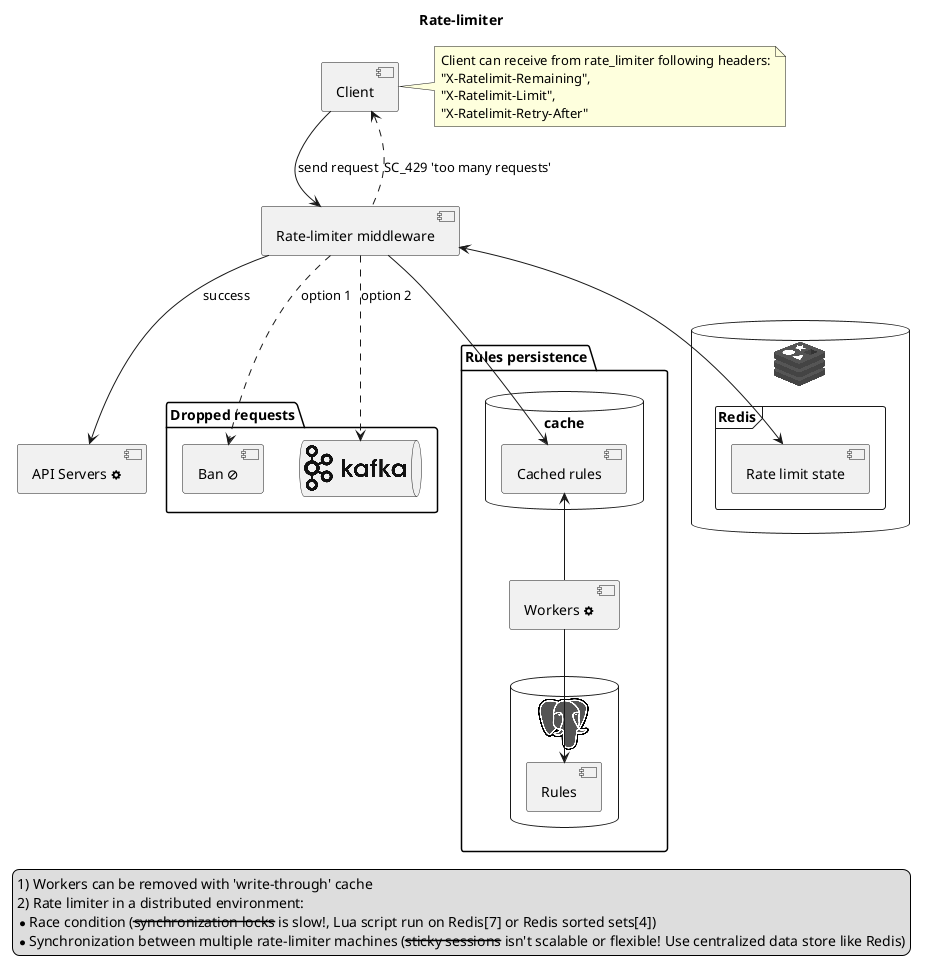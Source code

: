 @startuml
!include <logos/kafka.puml>
!include <logos/redis.puml>
!include <logos/postgresql.puml>

'!theme blueprint

title "Rate-limiter"

[Client]
[Rate-limiter middleware] as rate_limiter
[API Servers <&cog>] as api_servers

package "Dropped requests" {
    [Ban <&ban>] as ban
    queue "<$kafka>" as kafka
}

package "Rules persistence" {
    [Workers <&cog>] as workers
    database "<$postgresql>" as sqldb {
      [Rules]
    }
    database cache {
      [Cached rules]
    }
}

database "<$redis>" as redis {
  frame "Redis" {
    [Rate limit state]
  }
}

[Client] --> [rate_limiter]  : send request
[Client] <.. [rate_limiter]  : SC_429 'too many requests'
note right of [Client]
    Client can receive from rate_limiter following headers:
    "X-Ratelimit-Remaining",
    "X-Ratelimit-Limit",
    "X-Ratelimit-Retry-After"
end note
[rate_limiter] --> [Cached rules]
[Cached rules] <-- [workers]
[workers] --> [Rules]
[rate_limiter] --> [api_servers] : success
[rate_limiter] <--> [Rate limit state]
[rate_limiter] ..> [ban] : option 1
[rate_limiter] ..> [kafka] : option 2

legend
1) Workers can be removed with 'write-through' cache
2) Rate limiter in a distributed environment:
* Race condition (<s>synchronization locks</s> is slow!, Lua script run on Redis[7] or Redis sorted sets[4])
* Synchronization between multiple rate-limiter machines (<s>sticky sessions</s> isn't scalable or flexible! Use centralized data store like Redis)
end legend

@enduml